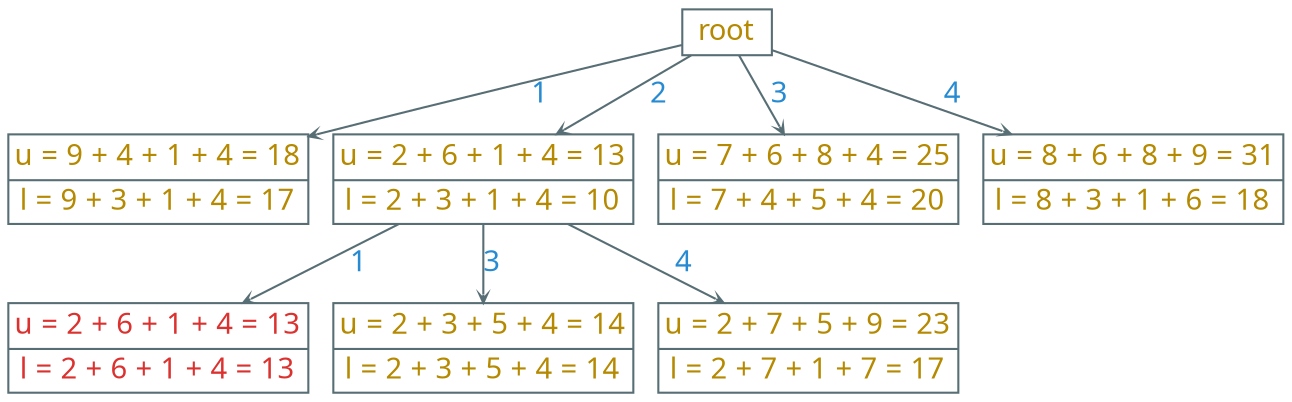 digraph g {
    bgcolor=transparent
    rankdir=TB
    graph [nodesep=0.16,  ranksep=0.3]
    node [shape=record,  color="#586e75",  fixedsize=true,  width=0.6,  height=0.3,  fontcolor="#b58900",  fontsize=14,  fontname="LXGWWenKai"]
    edge [arrowhead=vee,  color="#586e75",  fontcolor="#268bd2",  fontsize=14,  fontname="LXGWWenKai",  arrowsize=0.4]

    root

    node [width=2, height=0.6]

    n1 [label="{u = 9 + 4 + 1 + 4 = 18|l = 9 + 3 + 1 + 4 = 17}"]
    n2 [label="{u = 2 + 6 + 1 + 4 = 13|l = 2 + 3 + 1 + 4 = 10}"]
    n3 [label="{u = 7 + 6 + 8 + 4 = 25|l = 7 + 4 + 5 + 4 = 20}"]
    n4 [label="{u = 8 + 6 + 8 + 9 = 31|l = 8 + 3 + 1 + 6 = 18}"]

    root -> n1 [label=1]
    root -> n2 [label=2]
    root -> n3 [label=3]
    root -> n4 [label=4]

    node [fontcolor="#dc322f"]

    n5 [label="{u = 2 + 6 + 1 + 4 = 13|l = 2 + 6 + 1 + 4 = 13}"]

    node [fontcolor="#b58900"]

    n6 [label="{u = 2 + 3 + 5 + 4 = 14|l = 2 + 3 + 5 + 4 = 14}"]
    n7 [label="{u = 2 + 7 + 5 + 9 = 23|l = 2 + 7 + 1 + 7 = 17}"]

    n2 -> n5 [label=1]
    n2 -> n6 [label=3]
    n2 -> n7 [label=4]
}